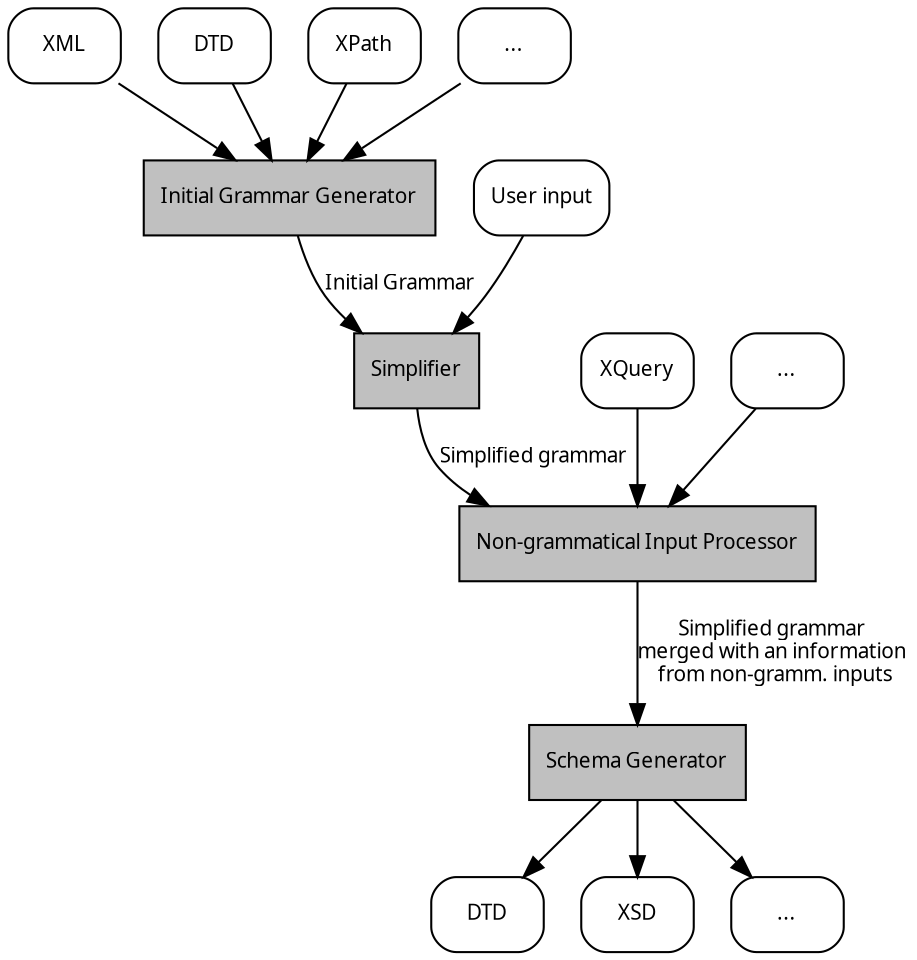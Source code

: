 digraph inference_process {
	node [shape = rectangle, fontname = "TeXGyrePagella-Regular", fontsize = 10];
	edge [fontname = "TeXGyrePagella-Regular", fontsize = 10];

	node [style= rounded];
	input_xml [label = "XML"];
	input_dtd [label = "DTD"];
	input_xpath [label = "XPath"];
	input_misc [label ="..."];
	input_xml -> 1;
	input_dtd -> 1;
	input_xpath -> 1;
	input_misc -> 1;
	1 [label = "Initial Grammar Generator" style = "filled" fillcolor = "grey"];
	1 -> 2 [label = "Initial Grammar"];
	user_input [label = "User input"];
	user_input -> 2;
	2 [label = "Simplifier" style = "filled" fillcolor = "grey"];
	2 -> 3 [label = "Simplified grammar"];
	input_xquery [label = "XQuery"];
	input_misc2 [label = "..."];
	input_xquery -> 3;
	input_misc2 -> 3;
	3 [label = "Non-grammatical Input Processor" style = "filled" fillcolor = "grey"];
	4 [label = "Schema Generator" style = "filled" fillcolor = "grey"];
	3 -> 4 [label = "Simplified grammar\nmerged with an information\n from non-gramm. inputs"];
	output_dtd [label = "DTD"];
	output_xsd [label = "XSD"];
	output_misc [label = "..."];
	4 -> output_dtd;
	4 -> output_xsd;
	4 -> output_misc;
}
